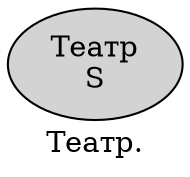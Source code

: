digraph SENTENCE_172 {
	graph [label="Театр."]
	node [style=filled]
		0 [label="Театр
S" color="" fillcolor=lightgray penwidth=1 shape=ellipse]
}